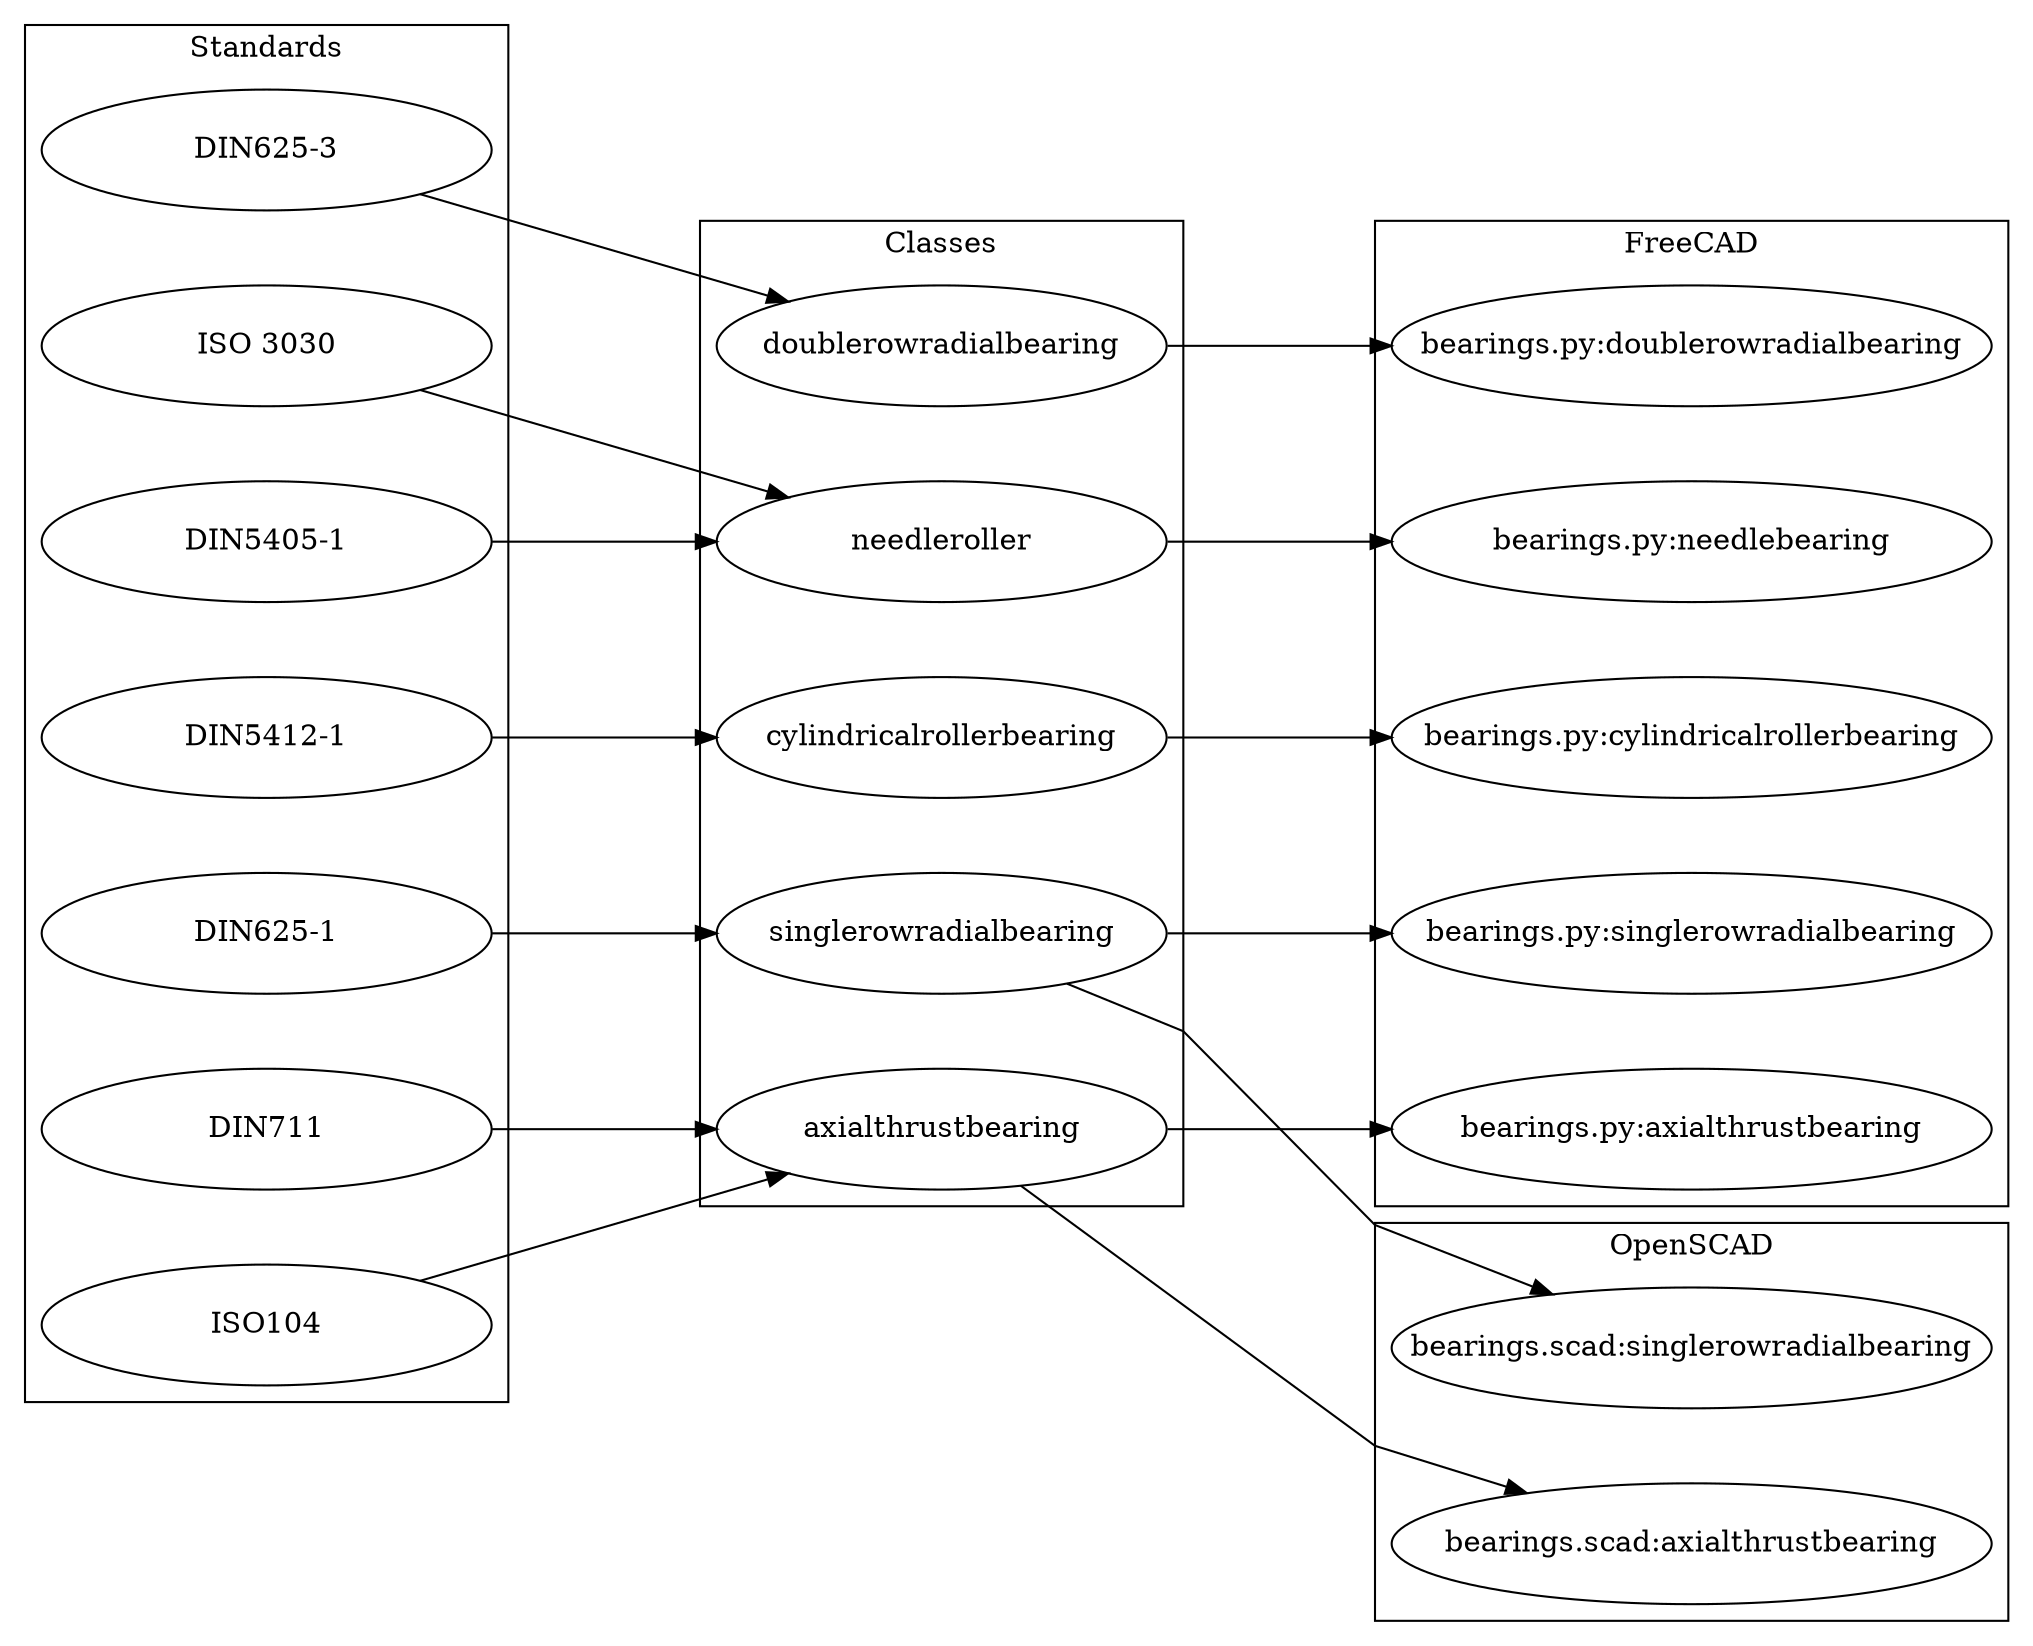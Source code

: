 digraph G {
rankdir=LR; nodesep=0.5; ranksep=1.5;splines=polyline;
subgraph cluster_cl {
label="Classes";
"singlerowradialbearing" [width=3, height=0.8, fixedsize=true];
"doublerowradialbearing" [width=3, height=0.8, fixedsize=true];
"axialthrustbearing" [width=3, height=0.8, fixedsize=true];
"needleroller" [width=3, height=0.8, fixedsize=true];
"cylindricalrollerbearing" [width=3, height=0.8, fixedsize=true];
}
subgraph cluster_std {
label="Standards";
"DIN625-1" [width=3, height=0.8, fixedsize=true];
"DIN625-3" [width=3, height=0.8, fixedsize=true];
"DIN711" [width=3, height=0.8, fixedsize=true];
"ISO104" [width=3, height=0.8, fixedsize=true];
"DIN5405-1" [width=3, height=0.8, fixedsize=true];
"ISO 3030" [width=3, height=0.8, fixedsize=true];
"DIN5412-1" [width=3, height=0.8, fixedsize=true];
}
subgraph cluster_fcd {
label="FreeCAD";
"bearings.py:singlerowradialbearing" [width=4, height=0.8, fixedsize=true];
"bearings.py:doublerowradialbearing" [width=4, height=0.8, fixedsize=true];
"bearings.py:axialthrustbearing" [width=4, height=0.8, fixedsize=true];
"bearings.py:needlebearing" [width=4, height=0.8, fixedsize=true];
"bearings.py:cylindricalrollerbearing" [width=4, height=0.8, fixedsize=true];
}
subgraph cluster_ocd {
label="OpenSCAD";
"bearings.scad:singlerowradialbearing" [width=4, height=0.8, fixedsize=true];
"bearings.scad:axialthrustbearing" [width=4, height=0.8, fixedsize=true];
}
"singlerowradialbearing" -> "bearings.py:singlerowradialbearing";
"singlerowradialbearing" -> "bearings.scad:singlerowradialbearing";
"DIN625-1" -> "singlerowradialbearing";
"doublerowradialbearing" -> "bearings.py:doublerowradialbearing";
"DIN625-3" -> "doublerowradialbearing";
"axialthrustbearing" -> "bearings.py:axialthrustbearing";
"axialthrustbearing" -> "bearings.scad:axialthrustbearing";
"DIN711" -> "axialthrustbearing";
"ISO104" -> "axialthrustbearing";
"needleroller" -> "bearings.py:needlebearing";
"DIN5405-1" -> "needleroller";
"ISO 3030" -> "needleroller";
"cylindricalrollerbearing" -> "bearings.py:cylindricalrollerbearing";
"DIN5412-1" -> "cylindricalrollerbearing";
}